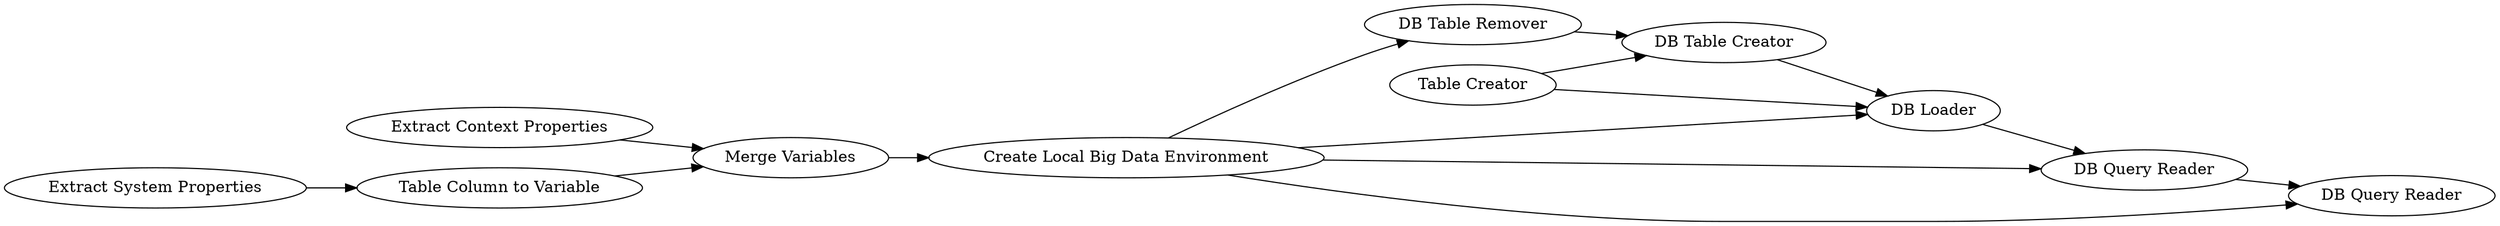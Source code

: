 digraph {
	10 -> 29
	57 -> 1857
	1857 -> 1858
	57 -> 1858
	57 -> 68
	62 -> 69
	1859 -> 29
	3 -> 69
	3 -> 62
	29 -> 57
	68 -> 62
	28 -> 1859
	69 -> 1857
	57 -> 69
	1859 [label="Table Column to Variable"]
	57 [label="Create Local Big Data Environment"]
	1857 [label="DB Query Reader"]
	62 [label="DB Table Creator"]
	1858 [label="DB Query Reader"]
	29 [label="Merge Variables"]
	68 [label="DB Table Remover"]
	69 [label="DB Loader"]
	28 [label="Extract System Properties"]
	3 [label="Table Creator"]
	10 [label="Extract Context Properties"]
	rankdir=LR
}
